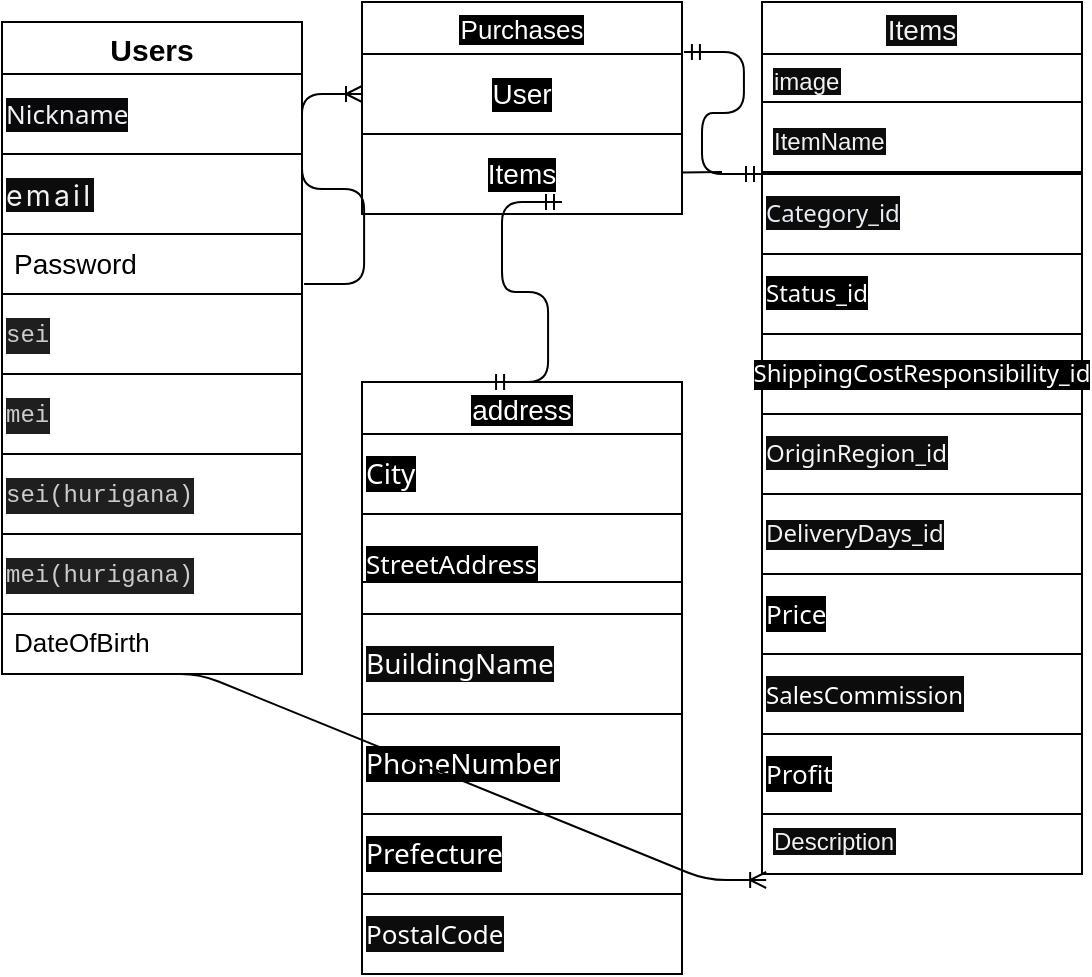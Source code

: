 <mxfile>
    <diagram id="EfDrzy22AmJzcq870eCy" name="ページ1">
        <mxGraphModel dx="556" dy="568" grid="1" gridSize="10" guides="1" tooltips="1" connect="1" arrows="0" fold="1" page="1" pageScale="1" pageWidth="827" pageHeight="1169" math="0" shadow="0">
            <root>
                <mxCell id="0"/>
                <mxCell id="1" parent="0"/>
                <mxCell id="10" style="edgeStyle=none;html=1;exitX=0.5;exitY=0;exitDx=0;exitDy=0;entryX=0.5;entryY=0;entryDx=0;entryDy=0;" parent="1" source="2" target="2" edge="1">
                    <mxGeometry relative="1" as="geometry">
                        <mxPoint x="160" y="160" as="targetPoint"/>
                    </mxGeometry>
                </mxCell>
                <mxCell id="2" value="Users" style="swimlane;fontStyle=1;childLayout=stackLayout;horizontal=1;startSize=26;horizontalStack=0;resizeParent=1;resizeParentMax=0;resizeLast=0;collapsible=1;marginBottom=0;align=center;fontSize=15;" parent="1" vertex="1">
                    <mxGeometry y="10" width="150" height="326" as="geometry"/>
                </mxCell>
                <mxCell id="8" value="&lt;span style=&quot;font-family: Söhne, ui-sans-serif, system-ui, -apple-system, &amp;quot;Segoe UI&amp;quot;, Roboto, Ubuntu, Cantarell, &amp;quot;Noto Sans&amp;quot;, sans-serif, &amp;quot;Helvetica Neue&amp;quot;, Arial, &amp;quot;Apple Color Emoji&amp;quot;, &amp;quot;Segoe UI Emoji&amp;quot;, &amp;quot;Segoe UI Symbol&amp;quot;, &amp;quot;Noto Color Emoji&amp;quot;; background-color: rgb(9, 9, 11);&quot;&gt;&lt;font style=&quot;font-size: 13px;&quot; color=&quot;#f0f2f5&quot;&gt;Nickname&lt;/font&gt;&lt;/span&gt;" style="whiteSpace=wrap;html=1;align=left;" parent="2" vertex="1">
                    <mxGeometry y="26" width="150" height="40" as="geometry"/>
                </mxCell>
                <mxCell id="9" value="&lt;span style=&quot;font-family: -apple-system, &amp;quot;system-ui&amp;quot;, &amp;quot;Noto Sans JP&amp;quot;, &amp;quot;Hiragino Sans&amp;quot;, &amp;quot;Hiragino Kaku Gothic ProN&amp;quot;, &amp;quot;segoe ui&amp;quot;, メイリオ, Meiryo, &amp;quot;ＭＳ Ｐゴシック&amp;quot;, &amp;quot;MS PGothic&amp;quot;, sans-serif; font-size: 14.24px; letter-spacing: 1.6px; background-color: rgb(13, 12, 12);&quot;&gt;&lt;font color=&quot;#f3f2f2&quot;&gt;email&lt;/font&gt;&lt;/span&gt;" style="whiteSpace=wrap;html=1;align=left;" parent="2" vertex="1">
                    <mxGeometry y="66" width="150" height="40" as="geometry"/>
                </mxCell>
                <mxCell id="6" value="Password " style="text;strokeColor=none;fillColor=none;spacingLeft=4;spacingRight=4;overflow=hidden;rotatable=0;points=[[0,0.5],[1,0.5]];portConstraint=eastwest;fontSize=14;" parent="2" vertex="1">
                    <mxGeometry y="106" width="150" height="30" as="geometry"/>
                </mxCell>
                <mxCell id="80" value="&lt;div style=&quot;color: rgb(204, 204, 204); background-color: rgb(31, 31, 31); font-family: Menlo, Monaco, &amp;quot;Courier New&amp;quot;, monospace; line-height: 18px;&quot;&gt;sei&lt;/div&gt;" style="whiteSpace=wrap;html=1;align=left;" vertex="1" parent="2">
                    <mxGeometry y="136" width="150" height="40" as="geometry"/>
                </mxCell>
                <mxCell id="81" value="&lt;div style=&quot;color: rgb(204, 204, 204); background-color: rgb(31, 31, 31); font-family: Menlo, Monaco, &amp;quot;Courier New&amp;quot;, monospace; line-height: 18px;&quot;&gt;mei&lt;/div&gt;" style="whiteSpace=wrap;html=1;align=left;" vertex="1" parent="2">
                    <mxGeometry y="176" width="150" height="40" as="geometry"/>
                </mxCell>
                <mxCell id="82" value="&lt;div style=&quot;color: rgb(204, 204, 204); background-color: rgb(31, 31, 31); font-family: Menlo, Monaco, &amp;quot;Courier New&amp;quot;, monospace; line-height: 18px;&quot;&gt;sei(hurigana)&lt;/div&gt;" style="whiteSpace=wrap;html=1;align=left;" vertex="1" parent="2">
                    <mxGeometry y="216" width="150" height="40" as="geometry"/>
                </mxCell>
                <mxCell id="83" value="&lt;div style=&quot;color: rgb(204, 204, 204); background-color: rgb(31, 31, 31); font-family: Menlo, Monaco, &amp;quot;Courier New&amp;quot;, monospace; line-height: 18px;&quot;&gt;mei(hurigana)&lt;/div&gt;" style="whiteSpace=wrap;html=1;align=left;" vertex="1" parent="2">
                    <mxGeometry y="256" width="150" height="40" as="geometry"/>
                </mxCell>
                <mxCell id="4" value="DateOfBirth" style="text;strokeColor=none;fillColor=none;spacingLeft=4;spacingRight=4;overflow=hidden;rotatable=0;points=[[0,0.5],[1,0.5]];portConstraint=eastwest;fontSize=13;" parent="2" vertex="1">
                    <mxGeometry y="296" width="150" height="30" as="geometry"/>
                </mxCell>
                <mxCell id="11" value="Items" style="swimlane;fontStyle=0;childLayout=stackLayout;horizontal=1;startSize=26;horizontalStack=0;resizeParent=1;resizeParentMax=0;resizeLast=0;collapsible=1;marginBottom=0;align=center;fontSize=14;labelBackgroundColor=#0d0c0c;fontColor=#f3f2f2;" parent="1" vertex="1">
                    <mxGeometry x="380" width="160" height="436" as="geometry"/>
                </mxCell>
                <mxCell id="12" value="image" style="text;strokeColor=none;fillColor=none;spacingLeft=4;spacingRight=4;overflow=hidden;rotatable=0;points=[[0,0.5],[1,0.5]];portConstraint=eastwest;fontSize=12;labelBackgroundColor=#0d0c0c;fontColor=#f3f2f2;" parent="11" vertex="1">
                    <mxGeometry y="26" width="160" height="30" as="geometry"/>
                </mxCell>
                <mxCell id="24" value="" style="endArrow=none;html=1;rounded=0;fontSize=13;fontColor=#FFFFFF;" parent="11" edge="1">
                    <mxGeometry relative="1" as="geometry">
                        <mxPoint y="50" as="sourcePoint"/>
                        <mxPoint x="160" y="50" as="targetPoint"/>
                    </mxGeometry>
                </mxCell>
                <mxCell id="13" value="ItemName" style="text;strokeColor=none;fillColor=none;spacingLeft=4;spacingRight=4;overflow=hidden;rotatable=0;points=[[0,0.5],[1,0.5]];portConstraint=eastwest;fontSize=12;labelBackgroundColor=#0d0c0c;fontColor=#f3f2f2;" parent="11" vertex="1">
                    <mxGeometry y="56" width="160" height="30" as="geometry"/>
                </mxCell>
                <mxCell id="26" value="" style="endArrow=none;html=1;rounded=0;fontSize=13;fontColor=#FFFFFF;" parent="11" edge="1">
                    <mxGeometry relative="1" as="geometry">
                        <mxPoint y="85" as="sourcePoint"/>
                        <mxPoint x="160" y="85" as="targetPoint"/>
                    </mxGeometry>
                </mxCell>
                <mxCell id="15" value="&lt;span style=&quot;font-family: Söhne, ui-sans-serif, system-ui, -apple-system, &amp;quot;Segoe UI&amp;quot;, Roboto, Ubuntu, Cantarell, &amp;quot;Noto Sans&amp;quot;, sans-serif, &amp;quot;Helvetica Neue&amp;quot;, Arial, &amp;quot;Apple Color Emoji&amp;quot;, &amp;quot;Segoe UI Emoji&amp;quot;, &amp;quot;Segoe UI Symbol&amp;quot;, &amp;quot;Noto Color Emoji&amp;quot;; font-size: 12px; background-color: rgb(12, 12, 13);&quot;&gt;&lt;font color=&quot;#e7ecf4&quot; style=&quot;font-size: 12px;&quot;&gt;Category_id&lt;/font&gt;&lt;/span&gt;" style="whiteSpace=wrap;html=1;align=left;labelBackgroundColor=#0d0c0c;fontSize=12;fontColor=#f3f2f2;" parent="11" vertex="1">
                    <mxGeometry y="86" width="160" height="40" as="geometry"/>
                </mxCell>
                <mxCell id="23" value="&lt;span style=&quot;font-family: Söhne, ui-sans-serif, system-ui, -apple-system, &amp;quot;Segoe UI&amp;quot;, Roboto, Ubuntu, Cantarell, &amp;quot;Noto Sans&amp;quot;, sans-serif, &amp;quot;Helvetica Neue&amp;quot;, Arial, &amp;quot;Apple Color Emoji&amp;quot;, &amp;quot;Segoe UI Emoji&amp;quot;, &amp;quot;Segoe UI Symbol&amp;quot;, &amp;quot;Noto Color Emoji&amp;quot;; font-size: 12px; background-color: rgb(0, 0, 0);&quot;&gt;&lt;font color=&quot;#ffffff&quot; style=&quot;font-size: 12px;&quot;&gt;Status_id&lt;/font&gt;&lt;/span&gt;" style="whiteSpace=wrap;html=1;align=left;labelBackgroundColor=#0d0c0c;fontSize=12;fontColor=#f3f2f2;" parent="11" vertex="1">
                    <mxGeometry y="126" width="160" height="40" as="geometry"/>
                </mxCell>
                <mxCell id="22" value="&lt;span style=&quot;font-family: Söhne, ui-sans-serif, system-ui, -apple-system, &amp;quot;Segoe UI&amp;quot;, Roboto, Ubuntu, Cantarell, &amp;quot;Noto Sans&amp;quot;, sans-serif, &amp;quot;Helvetica Neue&amp;quot;, Arial, &amp;quot;Apple Color Emoji&amp;quot;, &amp;quot;Segoe UI Emoji&amp;quot;, &amp;quot;Segoe UI Symbol&amp;quot;, &amp;quot;Noto Color Emoji&amp;quot;; font-size: 12px; text-align: left;&quot;&gt;ShippingCostResponsibility_id&lt;/span&gt;" style="whiteSpace=wrap;html=1;align=center;labelBackgroundColor=#000000;fontSize=12;fontColor=#FFFFFF;" parent="11" vertex="1">
                    <mxGeometry y="166" width="160" height="40" as="geometry"/>
                </mxCell>
                <mxCell id="21" value="&lt;span style=&quot;font-family: Söhne, ui-sans-serif, system-ui, -apple-system, &amp;quot;Segoe UI&amp;quot;, Roboto, Ubuntu, Cantarell, &amp;quot;Noto Sans&amp;quot;, sans-serif, &amp;quot;Helvetica Neue&amp;quot;, Arial, &amp;quot;Apple Color Emoji&amp;quot;, &amp;quot;Segoe UI Emoji&amp;quot;, &amp;quot;Segoe UI Symbol&amp;quot;, &amp;quot;Noto Color Emoji&amp;quot;; font-size: 12px; background-color: rgb(15, 15, 15);&quot;&gt;OriginRegion_id&lt;/span&gt;" style="whiteSpace=wrap;html=1;align=left;labelBackgroundColor=#0d0c0c;fontSize=12;fontColor=#f6f4f4;" parent="11" vertex="1">
                    <mxGeometry y="206" width="160" height="40" as="geometry"/>
                </mxCell>
                <mxCell id="20" value="&lt;span style=&quot;font-family: Söhne, ui-sans-serif, system-ui, -apple-system, &amp;quot;Segoe UI&amp;quot;, Roboto, Ubuntu, Cantarell, &amp;quot;Noto Sans&amp;quot;, sans-serif, &amp;quot;Helvetica Neue&amp;quot;, Arial, &amp;quot;Apple Color Emoji&amp;quot;, &amp;quot;Segoe UI Emoji&amp;quot;, &amp;quot;Segoe UI Symbol&amp;quot;, &amp;quot;Noto Color Emoji&amp;quot;; font-size: 12px;&quot;&gt;DeliveryDays_id&lt;/span&gt;" style="whiteSpace=wrap;html=1;align=left;labelBackgroundColor=#0D0C0C;fontSize=12;fontColor=#F3F2F2;" parent="11" vertex="1">
                    <mxGeometry y="246" width="160" height="40" as="geometry"/>
                </mxCell>
                <mxCell id="19" value="&lt;span style=&quot;font-family: Söhne, ui-sans-serif, system-ui, -apple-system, &amp;quot;Segoe UI&amp;quot;, Roboto, Ubuntu, Cantarell, &amp;quot;Noto Sans&amp;quot;, sans-serif, &amp;quot;Helvetica Neue&amp;quot;, Arial, &amp;quot;Apple Color Emoji&amp;quot;, &amp;quot;Segoe UI Emoji&amp;quot;, &amp;quot;Segoe UI Symbol&amp;quot;, &amp;quot;Noto Color Emoji&amp;quot;; background-color: rgb(0, 0, 0);&quot;&gt;&lt;font color=&quot;#ffffff&quot;&gt;Price&lt;/font&gt;&lt;/span&gt;" style="whiteSpace=wrap;html=1;align=left;labelBackgroundColor=#0d0c0c;fontSize=13;fontColor=#f3f2f2;" parent="11" vertex="1">
                    <mxGeometry y="286" width="160" height="40" as="geometry"/>
                </mxCell>
                <mxCell id="18" value="&lt;span style=&quot;font-family: Söhne, ui-sans-serif, system-ui, -apple-system, &amp;quot;Segoe UI&amp;quot;, Roboto, Ubuntu, Cantarell, &amp;quot;Noto Sans&amp;quot;, sans-serif, &amp;quot;Helvetica Neue&amp;quot;, Arial, &amp;quot;Apple Color Emoji&amp;quot;, &amp;quot;Segoe UI Emoji&amp;quot;, &amp;quot;Segoe UI Symbol&amp;quot;, &amp;quot;Noto Color Emoji&amp;quot;; background-color: rgb(13, 12, 12);&quot;&gt;&lt;font style=&quot;font-size: 12px;&quot; color=&quot;#ffffff&quot;&gt;SalesCommission&lt;/font&gt;&lt;/span&gt;" style="whiteSpace=wrap;html=1;align=left;labelBackgroundColor=#0d0c0c;fontSize=13;fontColor=#f3f2f2;" parent="11" vertex="1">
                    <mxGeometry y="326" width="160" height="40" as="geometry"/>
                </mxCell>
                <mxCell id="17" value="&lt;span style=&quot;font-family: Söhne, ui-sans-serif, system-ui, -apple-system, &amp;quot;Segoe UI&amp;quot;, Roboto, Ubuntu, Cantarell, &amp;quot;Noto Sans&amp;quot;, sans-serif, &amp;quot;Helvetica Neue&amp;quot;, Arial, &amp;quot;Apple Color Emoji&amp;quot;, &amp;quot;Segoe UI Emoji&amp;quot;, &amp;quot;Segoe UI Symbol&amp;quot;, &amp;quot;Noto Color Emoji&amp;quot;; background-color: rgb(0, 0, 0);&quot;&gt;&lt;font style=&quot;font-size: 13px;&quot; color=&quot;#ffffff&quot;&gt;Profit&lt;/font&gt;&lt;/span&gt;" style="whiteSpace=wrap;html=1;align=left;labelBackgroundColor=#0d0c0c;fontSize=13;fontColor=#f3f2f2;" parent="11" vertex="1">
                    <mxGeometry y="366" width="160" height="40" as="geometry"/>
                </mxCell>
                <mxCell id="14" value="Description" style="text;strokeColor=none;fillColor=none;spacingLeft=4;spacingRight=4;overflow=hidden;rotatable=0;points=[[0,0.5],[1,0.5]];portConstraint=eastwest;fontSize=12;labelBackgroundColor=#0d0c0c;fontColor=#f3f2f2;" parent="11" vertex="1">
                    <mxGeometry y="406" width="160" height="30" as="geometry"/>
                </mxCell>
                <mxCell id="27" value="Purchases" style="swimlane;fontStyle=0;childLayout=stackLayout;horizontal=1;startSize=26;horizontalStack=0;resizeParent=1;resizeParentMax=0;resizeLast=0;collapsible=1;marginBottom=0;align=center;fontSize=13;labelBackgroundColor=#000000;fontColor=#FFFFFF;" parent="1" vertex="1">
                    <mxGeometry x="180" width="160" height="106" as="geometry">
                        <mxRectangle x="260" width="100" height="30" as="alternateBounds"/>
                    </mxGeometry>
                </mxCell>
                <mxCell id="31" value="" style="endArrow=none;html=1;rounded=0;fontSize=13;fontColor=#FFFFFF;startArrow=none;" parent="27" edge="1">
                    <mxGeometry relative="1" as="geometry">
                        <mxPoint x="159.286" y="56" as="sourcePoint"/>
                        <mxPoint x="154" y="55" as="targetPoint"/>
                    </mxGeometry>
                </mxCell>
                <mxCell id="35" value="" style="endArrow=none;html=1;rounded=0;fontSize=13;fontColor=#FFFFFF;" parent="27" edge="1">
                    <mxGeometry relative="1" as="geometry">
                        <mxPoint y="55" as="sourcePoint"/>
                        <mxPoint x="160" y="55" as="targetPoint"/>
                    </mxGeometry>
                </mxCell>
                <mxCell id="39" value="" style="endArrow=none;html=1;rounded=0;fontSize=13;fontColor=#FFFFFF;startArrow=none;" parent="27" source="72" edge="1">
                    <mxGeometry relative="1" as="geometry">
                        <mxPoint y="85" as="sourcePoint"/>
                        <mxPoint x="160" y="85" as="targetPoint"/>
                    </mxGeometry>
                </mxCell>
                <mxCell id="71" value="User" style="whiteSpace=wrap;html=1;align=center;labelBackgroundColor=#000000;fontSize=14;fontColor=#FFFFFF;" parent="27" vertex="1">
                    <mxGeometry y="26" width="160" height="40" as="geometry"/>
                </mxCell>
                <mxCell id="73" value="" style="endArrow=none;html=1;rounded=0;fontSize=13;fontColor=#FFFFFF;" parent="27" target="72" edge="1">
                    <mxGeometry relative="1" as="geometry">
                        <mxPoint x="180" y="85" as="sourcePoint"/>
                        <mxPoint x="340" y="85" as="targetPoint"/>
                    </mxGeometry>
                </mxCell>
                <mxCell id="72" value="Items" style="whiteSpace=wrap;html=1;align=center;labelBackgroundColor=#000000;fontSize=14;fontColor=#FFFFFF;" parent="27" vertex="1">
                    <mxGeometry y="66" width="160" height="40" as="geometry"/>
                </mxCell>
                <mxCell id="62" value="address" style="swimlane;fontStyle=0;childLayout=stackLayout;horizontal=1;startSize=26;horizontalStack=0;resizeParent=1;resizeParentMax=0;resizeLast=0;collapsible=1;marginBottom=0;align=center;fontSize=14;labelBackgroundColor=#000000;fontColor=#FFFFFF;" parent="1" vertex="1">
                    <mxGeometry x="180" y="190" width="160" height="296" as="geometry"/>
                </mxCell>
                <mxCell id="42" value="&lt;span style=&quot;font-family: Söhne, ui-sans-serif, system-ui, -apple-system, &amp;quot;Segoe UI&amp;quot;, Roboto, Ubuntu, Cantarell, &amp;quot;Noto Sans&amp;quot;, sans-serif, &amp;quot;Helvetica Neue&amp;quot;, Arial, &amp;quot;Apple Color Emoji&amp;quot;, &amp;quot;Segoe UI Emoji&amp;quot;, &amp;quot;Segoe UI Symbol&amp;quot;, &amp;quot;Noto Color Emoji&amp;quot;; background-color: rgb(0, 0, 0);&quot;&gt;&lt;font style=&quot;font-size: 14px;&quot;&gt;City&lt;/font&gt;&lt;/span&gt;" style="whiteSpace=wrap;html=1;align=left;labelBackgroundColor=#000000;fontSize=13;fontColor=#FFFFFF;" parent="62" vertex="1">
                    <mxGeometry y="26" width="160" height="40" as="geometry"/>
                </mxCell>
                <mxCell id="43" value="&lt;span style=&quot;font-family: Söhne, ui-sans-serif, system-ui, -apple-system, &amp;quot;Segoe UI&amp;quot;, Roboto, Ubuntu, Cantarell, &amp;quot;Noto Sans&amp;quot;, sans-serif, &amp;quot;Helvetica Neue&amp;quot;, Arial, &amp;quot;Apple Color Emoji&amp;quot;, &amp;quot;Segoe UI Emoji&amp;quot;, &amp;quot;Segoe UI Symbol&amp;quot;, &amp;quot;Noto Color Emoji&amp;quot;; background-color: rgb(0, 0, 0);&quot;&gt;&lt;font style=&quot;font-size: 13px;&quot;&gt;StreetAddress&lt;/font&gt;&lt;/span&gt;" style="whiteSpace=wrap;html=1;align=left;labelBackgroundColor=#000000;fontSize=13;fontColor=#FFFFFF;" parent="62" vertex="1">
                    <mxGeometry y="66" width="160" height="50" as="geometry"/>
                </mxCell>
                <mxCell id="44" value="&lt;span style=&quot;font-family: Söhne, ui-sans-serif, system-ui, -apple-system, &amp;quot;Segoe UI&amp;quot;, Roboto, Ubuntu, Cantarell, &amp;quot;Noto Sans&amp;quot;, sans-serif, &amp;quot;Helvetica Neue&amp;quot;, Arial, &amp;quot;Apple Color Emoji&amp;quot;, &amp;quot;Segoe UI Emoji&amp;quot;, &amp;quot;Segoe UI Symbol&amp;quot;, &amp;quot;Noto Color Emoji&amp;quot;; background-color: rgb(13, 12, 12);&quot;&gt;&lt;font style=&quot;font-size: 14px;&quot;&gt;BuildingName&lt;/font&gt;&lt;/span&gt;" style="whiteSpace=wrap;html=1;align=left;labelBackgroundColor=#000000;fontSize=13;fontColor=#FFFFFF;" parent="62" vertex="1">
                    <mxGeometry y="116" width="160" height="50" as="geometry"/>
                </mxCell>
                <mxCell id="45" value="&lt;span style=&quot;font-family: Söhne, ui-sans-serif, system-ui, -apple-system, &amp;quot;Segoe UI&amp;quot;, Roboto, Ubuntu, Cantarell, &amp;quot;Noto Sans&amp;quot;, sans-serif, &amp;quot;Helvetica Neue&amp;quot;, Arial, &amp;quot;Apple Color Emoji&amp;quot;, &amp;quot;Segoe UI Emoji&amp;quot;, &amp;quot;Segoe UI Symbol&amp;quot;, &amp;quot;Noto Color Emoji&amp;quot;; background-color: rgb(0, 0, 0);&quot;&gt;&lt;font style=&quot;font-size: 14px;&quot;&gt;PhoneNumber&lt;/font&gt;&lt;/span&gt;" style="whiteSpace=wrap;html=1;align=left;labelBackgroundColor=#000000;fontSize=13;fontColor=#FFFFFF;" parent="62" vertex="1">
                    <mxGeometry y="166" width="160" height="50" as="geometry"/>
                </mxCell>
                <mxCell id="41" value="&lt;span style=&quot;font-family: Söhne, ui-sans-serif, system-ui, -apple-system, &amp;quot;Segoe UI&amp;quot;, Roboto, Ubuntu, Cantarell, &amp;quot;Noto Sans&amp;quot;, sans-serif, &amp;quot;Helvetica Neue&amp;quot;, Arial, &amp;quot;Apple Color Emoji&amp;quot;, &amp;quot;Segoe UI Emoji&amp;quot;, &amp;quot;Segoe UI Symbol&amp;quot;, &amp;quot;Noto Color Emoji&amp;quot;; background-color: rgb(0, 0, 0);&quot;&gt;&lt;font style=&quot;font-size: 14px;&quot;&gt;Prefecture&lt;/font&gt;&lt;/span&gt;" style="whiteSpace=wrap;html=1;align=left;labelBackgroundColor=#000000;fontSize=13;fontColor=#FFFFFF;" parent="62" vertex="1">
                    <mxGeometry y="216" width="160" height="40" as="geometry"/>
                </mxCell>
                <mxCell id="40" value="&lt;span style=&quot;font-family: Söhne, ui-sans-serif, system-ui, -apple-system, &amp;quot;Segoe UI&amp;quot;, Roboto, Ubuntu, Cantarell, &amp;quot;Noto Sans&amp;quot;, sans-serif, &amp;quot;Helvetica Neue&amp;quot;, Arial, &amp;quot;Apple Color Emoji&amp;quot;, &amp;quot;Segoe UI Emoji&amp;quot;, &amp;quot;Segoe UI Symbol&amp;quot;, &amp;quot;Noto Color Emoji&amp;quot;; background-color: rgb(13, 12, 12);&quot;&gt;&lt;font style=&quot;font-size: 13px;&quot;&gt;PostalCode&lt;/font&gt;&lt;/span&gt;" style="whiteSpace=wrap;html=1;align=left;labelBackgroundColor=#000000;fontSize=13;fontColor=#FFFFFF;" parent="62" vertex="1">
                    <mxGeometry y="256" width="160" height="40" as="geometry"/>
                </mxCell>
                <mxCell id="67" value="" style="edgeStyle=entityRelationEdgeStyle;fontSize=12;html=1;endArrow=ERmandOne;startArrow=ERmandOne;fontColor=#FFFFFF;entryX=0;entryY=0;entryDx=0;entryDy=0;exitX=1.006;exitY=-0.033;exitDx=0;exitDy=0;exitPerimeter=0;" parent="1" target="15" edge="1">
                    <mxGeometry width="100" height="100" relative="1" as="geometry">
                        <mxPoint x="340.96" y="25.01" as="sourcePoint"/>
                        <mxPoint x="330" y="240" as="targetPoint"/>
                    </mxGeometry>
                </mxCell>
                <mxCell id="75" value="" style="edgeStyle=entityRelationEdgeStyle;fontSize=12;html=1;endArrow=ERoneToMany;fontColor=#FFFFFF;exitX=0.46;exitY=1;exitDx=0;exitDy=0;entryX=0.013;entryY=1.1;entryDx=0;entryDy=0;entryPerimeter=0;exitPerimeter=0;" parent="1" target="14" edge="1" source="4">
                    <mxGeometry width="100" height="100" relative="1" as="geometry">
                        <mxPoint x="75" y="256" as="sourcePoint"/>
                        <mxPoint x="330" y="240" as="targetPoint"/>
                    </mxGeometry>
                </mxCell>
                <mxCell id="76" value="" style="edgeStyle=entityRelationEdgeStyle;fontSize=12;html=1;endArrow=ERoneToMany;fontColor=#FFFFFF;exitX=1.007;exitY=0.833;exitDx=0;exitDy=0;exitPerimeter=0;" parent="1" source="6" target="71" edge="1">
                    <mxGeometry width="100" height="100" relative="1" as="geometry">
                        <mxPoint x="90" y="146" as="sourcePoint"/>
                        <mxPoint x="180" y="46" as="targetPoint"/>
                    </mxGeometry>
                </mxCell>
                <mxCell id="79" value="" style="endArrow=none;html=1;rounded=0;" edge="1" parent="1">
                    <mxGeometry relative="1" as="geometry">
                        <mxPoint x="180" y="290" as="sourcePoint"/>
                        <mxPoint x="340" y="290" as="targetPoint"/>
                    </mxGeometry>
                </mxCell>
                <mxCell id="84" value="" style="edgeStyle=entityRelationEdgeStyle;fontSize=12;html=1;endArrow=ERmandOne;startArrow=ERmandOne;exitX=0.394;exitY=0;exitDx=0;exitDy=0;exitPerimeter=0;" edge="1" parent="1" source="62">
                    <mxGeometry width="100" height="100" relative="1" as="geometry">
                        <mxPoint x="180" y="210" as="sourcePoint"/>
                        <mxPoint x="280" y="100" as="targetPoint"/>
                    </mxGeometry>
                </mxCell>
            </root>
        </mxGraphModel>
    </diagram>
</mxfile>